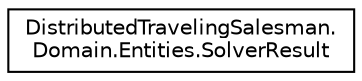 digraph "Graphical Class Hierarchy"
{
 // INTERACTIVE_SVG=YES
 // LATEX_PDF_SIZE
  edge [fontname="Helvetica",fontsize="10",labelfontname="Helvetica",labelfontsize="10"];
  node [fontname="Helvetica",fontsize="10",shape=record];
  rankdir="LR";
  Node0 [label="DistributedTravelingSalesman.\lDomain.Entities.SolverResult",height=0.2,width=0.4,color="black", fillcolor="white", style="filled",URL="$class_distributed_traveling_salesman_1_1_domain_1_1_entities_1_1_solver_result.html",tooltip=" "];
}
